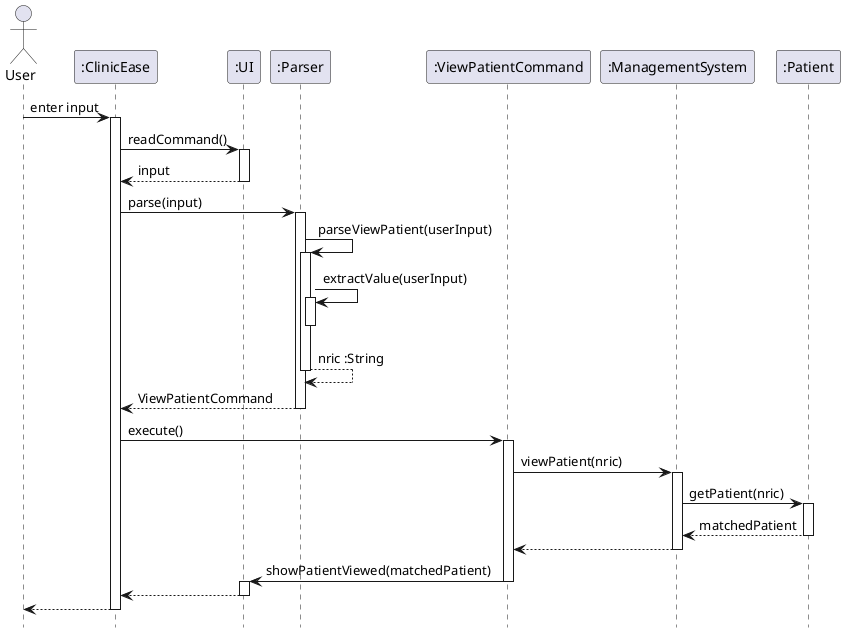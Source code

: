 @startuml
hide footbox

actor User

participant ":ClinicEase" as ClinicEase
participant ":UI" as UI
participant ":Parser" as Parser
participant ":ViewPatientCommand" as ViewPatientCommand
participant ":ManagementSystem" as ManagementSystem
participant ":Patient" as Patient

User -> ClinicEase : enter input
activate ClinicEase

ClinicEase -> UI : readCommand()
activate UI

UI --> ClinicEase : input
deactivate UI
ClinicEase -> Parser : parse(input)
activate Parser
Parser -> Parser : parseViewPatient(userInput)
activate Parser
Parser -> Parser : extractValue(userInput)
activate Parser
deactivate Parser
Parser --> Parser : nric :String
deactivate Parser

Parser --> ClinicEase : ViewPatientCommand

deactivate Parser

ClinicEase -> ViewPatientCommand : execute()
activate ViewPatientCommand

ViewPatientCommand -> ManagementSystem : viewPatient(nric)
activate ManagementSystem

ManagementSystem -> Patient : getPatient(nric)
activate Patient

Patient --> ManagementSystem : matchedPatient
deactivate Patient

ManagementSystem --> ViewPatientCommand
deactivate ManagementSystem

ViewPatientCommand -> UI : showPatientViewed(matchedPatient)
deactivate ViewPatientCommand
activate UI

UI --> ClinicEase
deactivate UI

ClinicEase --> User
deactivate ClinicEase

@enduml
